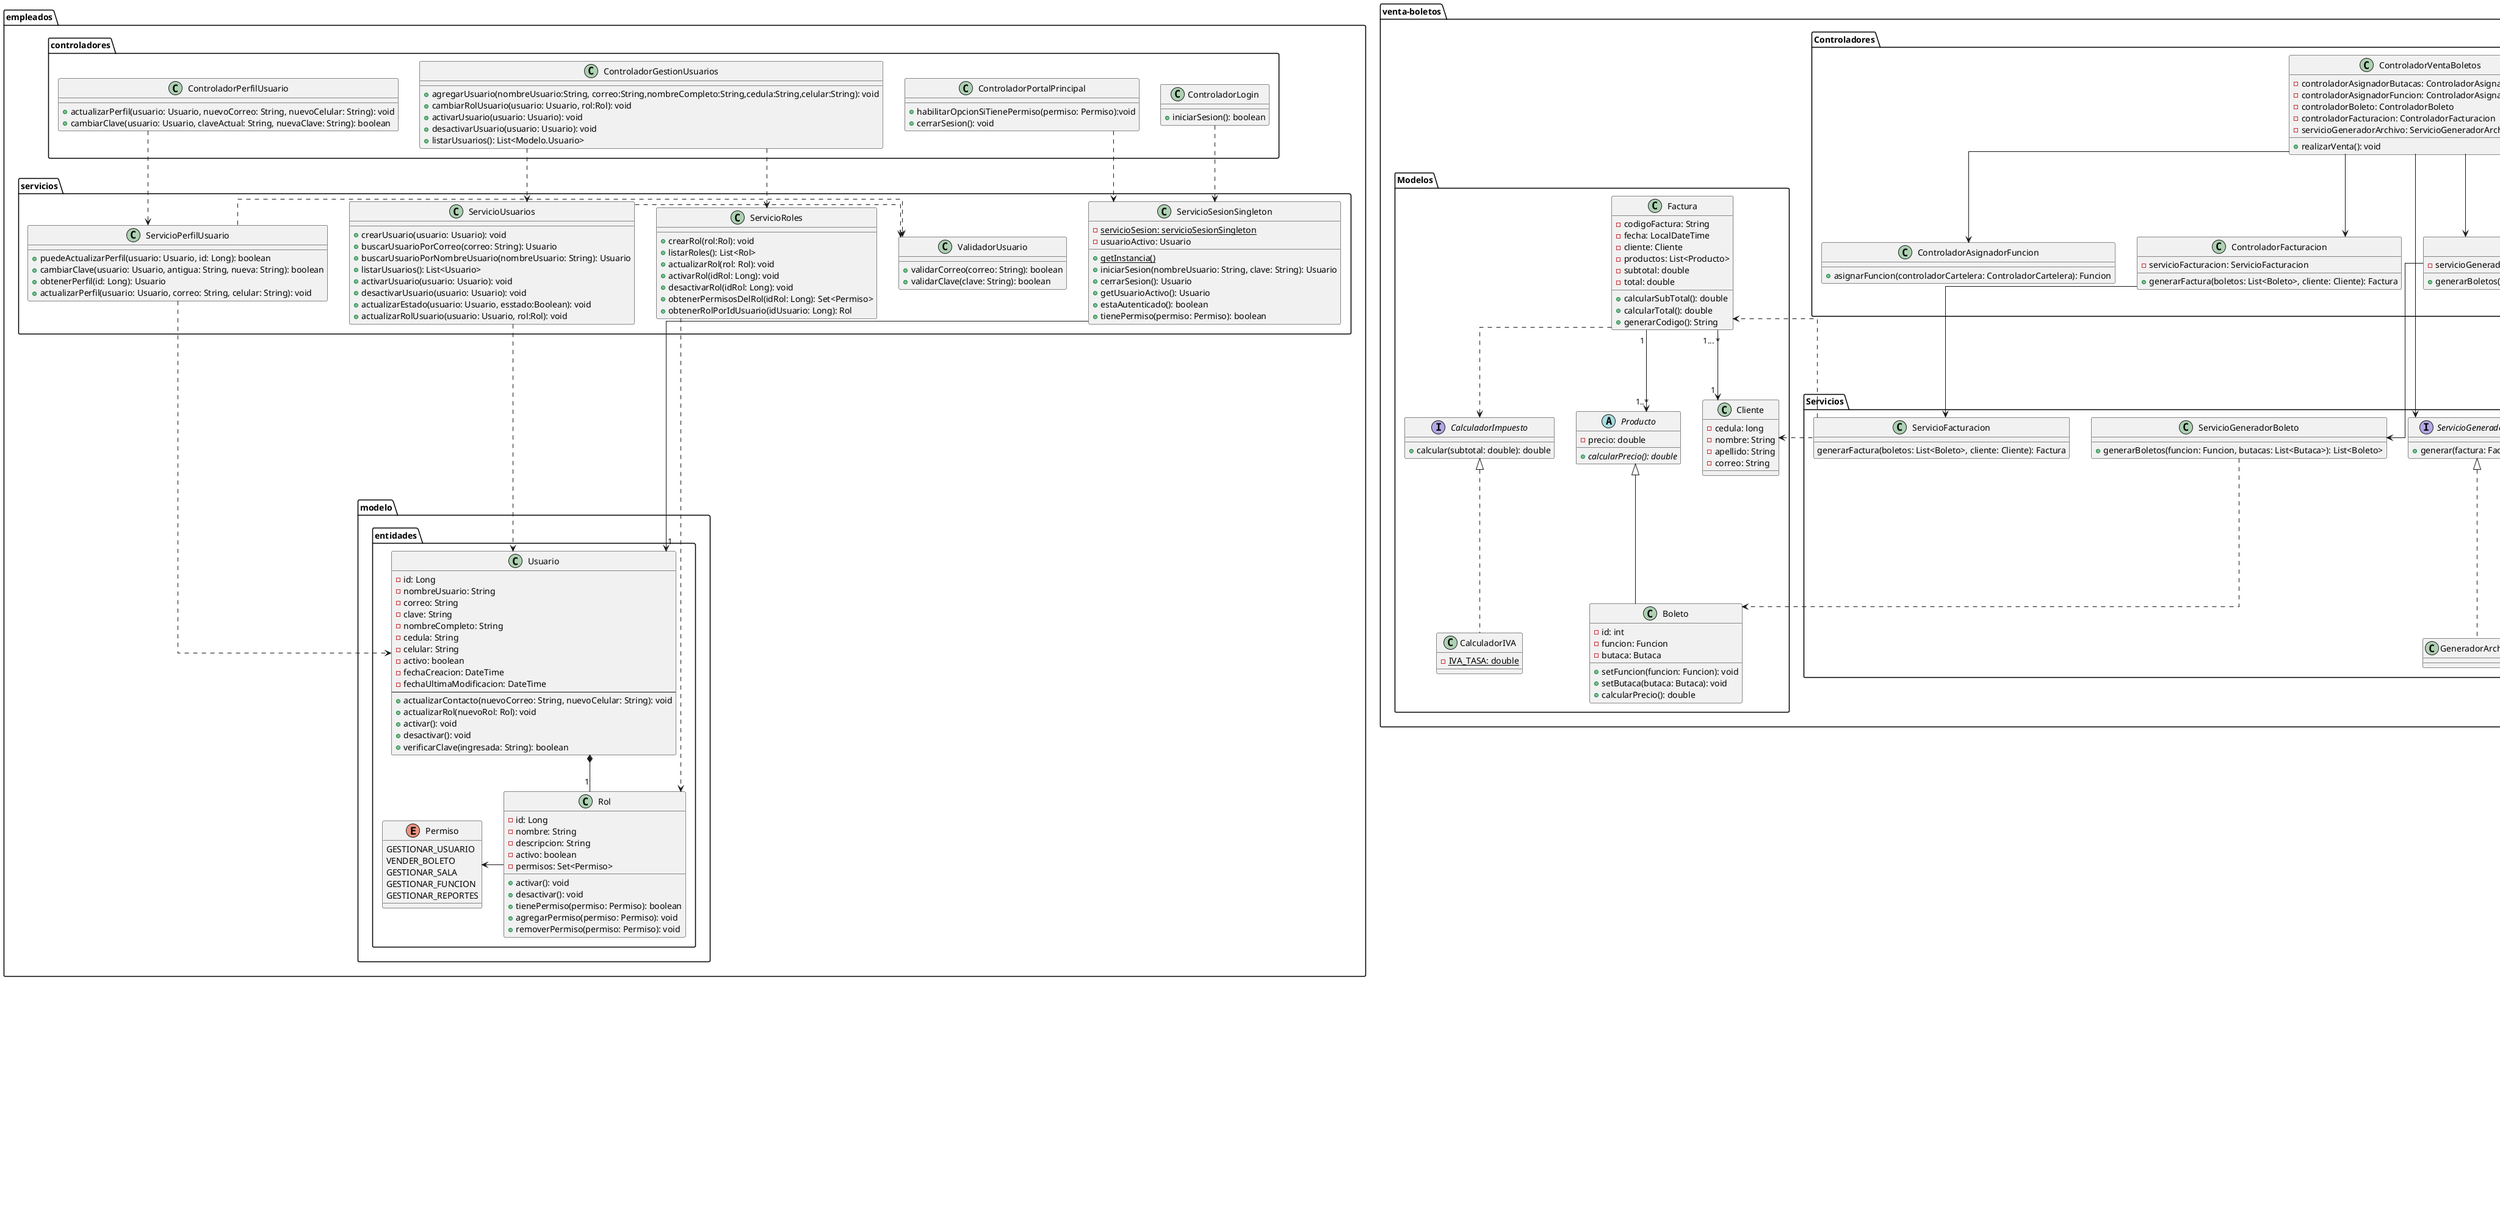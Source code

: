 @startuml General_DiagramaDeClases
skinparam linetype ortho

package empleados {
' ============================== MODELO DE DOMINIO ==============================
package modelo {
package entidades{
class Usuario {
  - id: Long
  - nombreUsuario: String
  - correo: String
  - clave: String
  - nombreCompleto: String
  - cedula: String
  - celular: String
  - activo: boolean
  - fechaCreacion: DateTime
  - fechaUltimaModificacion: DateTime
  --
  + actualizarContacto(nuevoCorreo: String, nuevoCelular: String): void
  + actualizarRol(nuevoRol: Rol): void
  + activar(): void
  + desactivar(): void
  + verificarClave(ingresada: String): boolean
}

class Rol {
  - id: Long
  - nombre: String
  - descripcion: String
  - activo: boolean
  - permisos: Set<Permiso>

  + activar(): void
  + desactivar(): void
  + tienePermiso(permiso: Permiso): boolean
  + agregarPermiso(permiso: Permiso): void
  + removerPermiso(permiso: Permiso): void

}


 enum Permiso {
    GESTIONAR_USUARIO
    VENDER_BOLETO
    GESTIONAR_SALA
    GESTIONAR_FUNCION
    GESTIONAR_REPORTES
}
Permiso<- Rol
}

}

Usuario  *-- "1" Rol

' ============================== SERVICIOS / CONTROLADORES ==============================

package servicios{



 class ValidadorUsuario {
   + validarCorreo(correo: String): boolean
   + validarClave(clave: String): boolean
 }

class ServicioSesionSingleton {
  - {static} servicioSesion: servicioSesionSingleton
  - usuarioActivo: Usuario
  + {static} getInstancia()
  + iniciarSesion(nombreUsuario: String, clave: String): Usuario
  + cerrarSesion(): Usuario
  + getUsuarioActivo(): Usuario
  + estaAutenticado(): boolean
  + tienePermiso(permiso: Permiso): boolean

}



class ServicioUsuarios {
  + crearUsuario(usuario: Usuario): void
  + buscarUsuarioPorCorreo(correo: String): Usuario
  + buscarUsuarioPorNombreUsuario(nombreUsuario: String): Usuario
  + listarUsuarios(): List<Usuario>
  + activarUsuario(usuario: Usuario): void
  + desactivarUsuario(usuario: Usuario): void
  + actualizarEstado(usuario: Usuario, esstado:Boolean): void
  + actualizarRolUsuario(usuario: Usuario, rol:Rol): void

}

class ServicioPerfilUsuario {
  + puedeActualizarPerfil(usuario: Usuario, id: Long): boolean
  + cambiarClave(usuario: Usuario, antigua: String, nueva: String): boolean
  + obtenerPerfil(id: Long): Usuario
  + actualizarPerfil(usuario: Usuario, correo: String, celular: String): void
}


class ServicioRoles {
  + crearRol(rol:Rol): void
  + listarRoles(): List<Rol>
  + actualizarRol(rol: Rol): void
  + activarRol(idRol: Long): void
  + desactivarRol(idRol: Long): void
  + obtenerPermisosDelRol(idRol: Long): Set<Permiso>
'  + asignarPermisoARol(Long, permiso: Permiso): void
'  + eliminarPermisoDelRol(idRol: Long, permiso: Permiso): void
'  + obtenerRolesConPermiso(permiso: Permiso): List<Rol>
  + obtenerRolPorIdUsuario(idUsuario: Long): Rol

}

' Relaciones

}

' ============================== RELACIONES DE DEPENDENCIA NECESARIAS ==============================


ServicioUsuarios .> ValidadorUsuario
ServicioPerfilUsuario .> ValidadorUsuario

ServicioPerfilUsuario .> Usuario
ServicioUsuarios ..> Usuario

' Sesión
ServicioSesionSingleton ---> "1" Usuario
ServicioRoles ...> Rol





package controladores {

' ================================
' ControladorGestionUsuarios
' ================================
class ControladorGestionUsuarios {
  + agregarUsuario(nombreUsuario:String, correo:String,nombreCompleto:String,cedula:String,celular:String): void
  + cambiarRolUsuario(usuario: Usuario, rol:Rol): void
  + activarUsuario(usuario: Usuario): void
  + desactivarUsuario(usuario: Usuario): void
  + listarUsuarios(): List<Modelo.Usuario>
}

' ================================
' ControladorLogin
' ================================
class ControladorLogin {
  + iniciarSesion(): boolean
}

' ================================
' ControladorPortalPrincipal
' ================================
class ControladorPortalPrincipal {
  + habilitarOpcionSiTienePermiso(permiso: Permiso):void
  + cerrarSesion(): void
}


  class ControladorPerfilUsuario {
    + actualizarPerfil(usuario: Usuario, nuevoCorreo: String, nuevoCelular: String): void
    + cambiarClave(usuario: Usuario, claveActual: String, nuevaClave: String): boolean
  }


}

' Relaciones
ControladorLogin .> ServicioSesionSingleton
ControladorPortalPrincipal .> ServicioSesionSingleton
ControladorGestionUsuarios .> ServicioUsuarios
ControladorGestionUsuarios .> ServicioRoles
ControladorPerfilUsuario ..> ServicioPerfilUsuario




}

package peliculas {

}

package salas {
package modelos {
    enum EstadoSala {
        DISPONIBLE
        MANTENIMIENTO
    }

    enum TipoSala {
        NORMAL
        VIP
    }

    enum EstadoButaca {
        DISPONIBLE
        RESERVADA
        OCUPADA
        INHABILITADA
    }

    class Sala {
        - id: int
        - nombre: String
        - capacidad: int
        - mapaDeButacas: List<Butaca>
        - estado: EstadoSala
        - tipo: TipoSala
        + getInfoSala(): String
        + setInfoSala(nombre: String, capacidad: int, tipo: TipoSala): void
    }

    class Butaca {
        - id: int
        - estado: EstadoButaca
        - numeroColumna: String
        - fila: String
        + getInfoButaca(): String
        + setInfoButaca(numero: String, fila: String): void
    }
}

package servicios {
    class ServicioSalas {
        + crearSala(sala: Sala): void
        + eliminarSala(id: int): void
        + listarSalas(): List<Sala>
        + actualizarSala(sala: Sala): void
        + buscarSalaPorId(id: int): Sala
    }

    class ServicioButacas {
        + crearButaca(butaca: Butaca): void
        + eliminarButaca(id: int): void
        + listarButacas(sala: Sala): List<Butaca>
        + reservarButaca(id: int): void
        + cancelarReserva(id: int): void
    }
}

package Controladores {
    class ControladorSalas {
        - Salas: List<Sala>
        + crearSala()
        + eliminarSala()
        + listarSalas()
    }

    class ControladorButacas {
        - Butacas: List<Butaca>
        + crearButaca()
        + eliminarButaca()
        + listarButacas()
    }

    class ControladorDeConsultaSalas {
        - Salas: List<Sala>
        + consultarSalasDisponibles(): List<Sala>
        + consultarMapaDeButacas(sala: Sala): List<Butaca>
    }
}

' Relaciones de controladores a servicios
ControladorSalas ..> ServicioSalas
ControladorButacas ..> ServicioButacas
ControladorDeConsultaSalas ..> ServicioSalas
ControladorDeConsultaSalas ..> ServicioButacas

' Relaciones de servicios a modelos
ServicioSalas ..> Sala
ServicioButacas ..> Butaca

' Relaciones existentes
ControladorSalas --> Sala
': gestiona
ControladorButacas --> Butaca
': gestiona
ControladorDeConsultaSalas --> Sala
' : consulta
ControladorDeConsultaSalas --> Butaca
': consulta

Sala --> EstadoSala
': tiene estado
Sala --> TipoSala
': tiene tipo
Sala --> "1..*" Butaca
': mapaDeButacas

Butaca --> EstadoButaca
': tiene estado
}

package venta-boletos {
    ' ------------------ CONTROLADORES ------------------
package Controladores {

    class ControladorVentaBoletos {
        - controladorAsignadorButacas: ControladorAsignadorButacas
        - controladorAsignadorFuncion: ControladorAsignadorFuncion
        - controladorBoleto: ControladorBoleto
        - controladorFacturacion: ControladorFacturacion
        - servicioGeneradorArchivo: ServicioGeneradorArchivo
        '- controladorPeliculaYFunciones: ControladorAsignadorFuncion
        '- controladorSalas: ControladorSalas
        + realizarVenta(): void
    }

    class ControladorAsignadorFuncion {
        + asignarFuncion(controladorCartelera: ControladorCartelera): Funcion
    }

    class ControladorAsignadorButacas {
        - butacasOcupadas: List<Butaca>
        + asignarButacas(controladorDeConsultaSalas: ControladorDeConsultaSalas, funcion: Funcion, butacasOcupadas: Map): List<Butaca>
    }

    class ControladorBoleto {
        - servicioGeneradorBoleto: ServicioGeneradorBoleto
        + generarBoletos(funcion: Funcion, butacas: List<Butaca>): List<Boleto>
    }

    class ControladorFacturacion {
        - servicioFacturacion: ServicioFacturacion
        + generarFactura(boletos: List<Boleto>, cliente: Cliente): Factura
    }

    ''class ControladorGeneradorArchivo {
    ''    + generarArchivo(factura: Factura, servicioGeneradorArchivo: ServicioGeneradorArchivo): void
    ''}

    class ControladorEnvios {
        - asunto: String
        - cuerpo: String
        + especificarAsunto(asunto: String): void
        + especificarCuerpo(cuerpo: String): void
        + enviar(correo: String, adjunto: PDF): void
    }
}

' ------------------ SERVICIOS ------------------
package Servicios{
    interface ServicioEnvio {
        + enviarCorreo(correo: String, asunto: String, cuerpo: String, adjunto: PDF): void
    }

    class ServicioCorreo {
    }

    class ServicioFacturacion {
        generarFactura(boletos: List<Boleto>, cliente: Cliente): Factura
    }

    class ServicioGeneradorBoleto{
        + generarBoletos(funcion: Funcion, butacas: List<Butaca>): List<Boleto>
    }

    interface ServicioGeneradorArchivo {
        + generar(factura: Factura): void
    }

    class GeneradorArchivoPDF {
        '+ generar(factura: Factura): void
    }
}

' ------------------ MODELOS ------------------
package Modelos {

    abstract class Producto {
        - precio: double
        + {abstract} calcularPrecio(): double
    }

    class Boleto {
        - id: int
        - funcion: Funcion
        - butaca: Butaca
        + setFuncion(funcion: Funcion): void
        + setButaca(butaca: Butaca): void
        + calcularPrecio(): double
    }

    class Factura {
        - codigoFactura: String
        - fecha: LocalDateTime
        - cliente: Cliente
        - productos: List<Producto>
        - subtotal: double
        - total: double
        + calcularSubTotal(): double
        + calcularTotal(): double
        + generarCodigo(): String
    }

    interface CalculadorImpuesto {
        + calcular(subtotal: double): double
    }

    class CalculadorIVA {
        - {static} IVA_TASA: double
        '+ calcular(subtotal: double): double
    }

    class Cliente {
        - cedula: long
        - nombre: String
        - apellido: String
        - correo: String
    }
}


' ------------------ RELACIONES ------------------
GeneradorArchivoPDF ..up|> ServicioGeneradorArchivo

''ControladorGeneradorArchivo ..> ServicioGeneradorArchivo

ControladorVentaBoletos --> ControladorAsignadorFuncion
ControladorVentaBoletos --> ControladorAsignadorButacas
ControladorVentaBoletos --> ControladorBoleto
ControladorVentaBoletos --> ControladorFacturacion

ControladorVentaBoletos --> ServicioGeneradorArchivo
''ControladorVentaBoletos ..>ControladorGeneradorArchivo
ControladorVentaBoletos ..> ControladorEnvios

ControladorBoleto --> ServicioGeneradorBoleto
''ControladorBoleto ..> ServicioGeneradorBoleto

ServicioGeneradorBoleto ..> Boleto

ControladorFacturacion --> ServicioFacturacion
''ControladorFacturacion ..> ServicioFacturacion

ServicioFacturacion ..> Factura
ServicioFacturacion ..left> Cliente

Boleto --up|> Producto

Factura "1" --> "1..*" Producto
Factura "1... *"--> "1" Cliente
Factura ..> CalculadorImpuesto

CalculadorIVA ..up|> CalculadorImpuesto

ControladorEnvios ..> ServicioEnvio

ServicioCorreo ..up|> ServicioEnvio

}


' ============================== RELACIONES GENERALES ==============================
ControladorAsignadorButacas ..> ControladorDeConsultaSalas
@enduml@startuml General_DiagramaDeClases
       skinparam linetype ortho

       package empleados {
       ' ============================== MODELO DE DOMINIO ==============================
       package modelo {
       package entidades{
       class Usuario {
         - id: Long
         - nombreUsuario: String
         - correo: String
         - clave: String
         - nombreCompleto: String
         - cedula: String
         - celular: String
         - activo: boolean
         - fechaCreacion: DateTime
         - fechaUltimaModificacion: DateTime
         --
         + actualizarContacto(nuevoCorreo: String, nuevoCelular: String): void
         + actualizarRol(nuevoRol: Rol): void
         + activar(): void
         + desactivar(): void
         + verificarClave(ingresada: String): boolean
       }

       class Rol {
         - id: Long
         - nombre: String
         - descripcion: String
         - activo: boolean
         - permisos: Set<Permiso>

         + activar(): void
         + desactivar(): void
         + tienePermiso(permiso: Permiso): boolean
         + agregarPermiso(permiso: Permiso): void
         + removerPermiso(permiso: Permiso): void

       }


        enum Permiso {
           GESTIONAR_USUARIO
           VENDER_BOLETO
           GESTIONAR_SALA
           GESTIONAR_FUNCION
           GESTIONAR_REPORTES
       }
       }

       }

       Usuario  *-- "1" Rol

       ' ============================== SERVICIOS / CONTROLADORES ==============================

       package servicios{



        class ValidadorUsuario {
          + validarCorreo(correo: String): boolean
          + validarClave(clave: String): boolean
        }

       class ServicioSesionSingleton {
         - {static} servicioSesion: servicioSesionSingleton
         - usuarioActivo: Usuario
         + {static} getInstancia()
         + iniciarSesion(nombreUsuario: String, clave: String): Usuario
         + cerrarSesion(): Usuario
         + getUsuarioActivo(): Usuario
         + estaAutenticado(): boolean
         + tienePermiso(permiso: Permiso): boolean

       }



       class ServicioUsuarios {
         + crearUsuario(usuario: Usuario): void
         + buscarUsuarioPorCorreo(correo: String): Usuario
         + buscarUsuarioPorNombreUsuario(nombreUsuario: String): Usuario
         + listarUsuarios(): List<Usuario>
         + activarUsuario(usuario: Usuario): void
         + desactivarUsuario(usuario: Usuario): void
         + actualizarEstado(usuario: Usuario, esstado:Boolean): void
         + actualizarRolUsuario(usuario: Usuario, rol:Rol): void

       }

       class ServicioPerfilUsuario {
         + puedeActualizarPerfil(usuario: Usuario, id: Long): boolean
         + cambiarClave(usuario: Usuario, antigua: String, nueva: String): boolean
         + obtenerPerfil(id: Long): Usuario
         + actualizarPerfil(usuario: Usuario, correo: String, celular: String): void
       }


       class ServicioRoles {
         + crearRol(rol:Rol): void
         + listarRoles(): List<Rol>
         + actualizarRol(rol: Rol): void
         + activarRol(idRol: Long): void
         + desactivarRol(idRol: Long): void
         + obtenerPermisosDelRol(idRol: Long): Set<Permiso>
       '  + asignarPermisoARol(Long, permiso: Permiso): void
       '  + eliminarPermisoDelRol(idRol: Long, permiso: Permiso): void
       '  + obtenerRolesConPermiso(permiso: Permiso): List<Rol>
         + obtenerRolPorIdUsuario(idUsuario: Long): Rol

       }

       ' Relaciones

       }

       ' ============================== RELACIONES DE DEPENDENCIA NECESARIAS ==============================


       ServicioUsuarios .> ValidadorUsuario
       ServicioPerfilUsuario .> ValidadorUsuario

       ServicioPerfilUsuario .> Usuario
       ServicioUsuarios ..> Usuario

       ' Sesión
       ServicioSesionSingleton ---> Usuario
       ServicioRoles ...> Rol





       package controladores {

       ' ================================
       ' ControladorGestionUsuarios
       ' ================================
       class ControladorGestionUsuarios {
         + agregarUsuario(nombreUsuario:String, correo:String,nombreCompleto:String,cedula:String,celular:String): void
         + cambiarRolUsuario(usuario: Usuario, rol:Rol): void
         + activarUsuario(usuario: Usuario): void
         + desactivarUsuario(usuario: Usuario): void
         + listarUsuarios(): List<Modelo.Usuario>
       }

       ' ================================
       ' ControladorLogin
       ' ================================
       class ControladorLogin {
         + iniciarSesion(): boolean
       }

       ' ================================
       ' ControladorPortalPrincipal
       ' ================================
       class ControladorPortalPrincipal {
         + habilitarOpcionSiTienePermiso(permiso: Permiso):void
         + cerrarSesion(): void
       }


         class ControladorPerfilUsuario {
           + actualizarPerfil(usuario: Usuario, nuevoCorreo: String, nuevoCelular: String): void
           + cambiarClave(usuario: Usuario, claveActual: String, nuevaClave: String): boolean
         }


       }

       ' Relaciones
       ControladorLogin .> ServicioSesionSingleton
       ControladorPortalPrincipal .> ServicioSesionSingleton
       ControladorGestionUsuarios .> ServicioUsuarios
       ControladorGestionUsuarios .> ServicioRoles
       ControladorPerfilUsuario ..> ServicioPerfilUsuario




       }

       package peliculas {

       }

       package salas {
       package modelos {
           enum EstadoSala {
               DISPONIBLE
               MANTENIMIENTO
           }

           enum TipoSala {
               NORMAL
               VIP
           }

           enum EstadoButaca {
               DISPONIBLE
               RESERVADA
               OCUPADA
               INHABILITADA
           }

           class Sala {
               - id: int
               - nombre: String
               - capacidad: String [fila][numeroColumna]
               - mapaDeButacas: List<Butaca>
               - estado: EstadoSala
               - tipo: TipoSala
               + getInfoSala(): String
               + setInfoSala(nombre: String, capacidad: int, tipo: TipoSala): void
           }

           class Butaca {
               - id: int
               - estado: EstadoButaca
               - numeroColumna: String
               - fila: String
               + getInfoButaca(): String
               + setInfoButaca(numero: String, fila: String): void
           }
       }

       package servicios {
           class ServicioSalas {
               + crearSala(sala: Sala): void
               + eliminarSala(id: int): void
               + listarSalas(): List<Sala>
               + actualizarSala(sala: Sala): void
               + buscarSalaPorId(id: int): Sala
           }

           class ServicioButacas {
               + crearButaca(butaca: Butaca): void
               + eliminarButaca(id: int): void
               + listarButacas(sala: Sala): List<Butaca>
               + reservarButaca(id: int): void
               + cancelarReserva(id: int): void
           }
       }

       package Controladores {
           class ControladorSalas {
               - Salas: List<Sala>
               + crearSala()
               + eliminarSala()
               + listarSalas()
           }

           class ControladorButacas {
               - Butacas: List<Butaca>
               + crearButaca()
               + eliminarButaca()
               + listarButacas()
           }

           class ControladorDeConsultaSalas {
               - Salas: List<Sala>
               + consultarSalasDisponibles(): List<Sala>
               + consultarMapaDeButacas(sala: Sala): List<Butaca>
           }
       }

       ' Relaciones de controladores a servicios
       ControladorSalas ..> ServicioSalas
       ControladorButacas ..> ServicioButacas
       ControladorDeConsultaSalas ..> ServicioSalas
       ControladorDeConsultaSalas ..> ServicioButacas

       ' Relaciones de servicios a modelos
       ServicioSalas ..> Sala
       ServicioButacas ..> Butaca

       ' Relaciones existentes
       ControladorSalas --> Sala
'       : gestiona
       ControladorButacas --> Butaca
'       : gestiona
       ControladorDeConsultaSalas --> Sala
'       : consulta
       ControladorDeConsultaSalas --> Butaca
'       : consulta

       Sala --> EstadoSala
'       : tiene estado
       Sala --> TipoSala
'       : tiene tipo
       Sala --> "1..*" Butaca
'       : mapaDeButacas

       Butaca --> EstadoButaca
'       : tiene estado
       }

       package venta-boletos {
           ' ------------------ CONTROLADORES ------------------
       package Controladores {

           class ControladorVentaBoletos {
               - controladorAsignadorButacas: ControladorAsignadorButacas
               - controladorAsignadorFuncion: ControladorAsignadorFuncion
               - controladorBoleto: ControladorBoleto
               - controladorFacturacion: ControladorFacturacion
               - servicioGeneradorArchivo: ServicioGeneradorArchivo
               '- controladorPeliculaYFunciones: ControladorAsignadorFuncion
               '- controladorSalas: ControladorSalas
               + realizarVenta(): void
           }

           class ControladorAsignadorFuncion {
               + asignarFuncion(controladorCartelera: ControladorCartelera): Funcion
           }

           class ControladorAsignadorButacas {
               - butacasOcupadas: List<Butaca>
               + asignarButacas(controladorDeConsultaSalas: ControladorDeConsultaSalas, funcion: Funcion, butacasOcupadas: Map): List<Butaca>
           }

           class ControladorBoleto {
               - servicioGeneradorBoleto: ServicioGeneradorBoleto
               + generarBoletos(funcion: Funcion, butacas: List<Butaca>): List<Boleto>
           }

           class ControladorFacturacion {
               - servicioFacturacion: ServicioFacturacion
               + generarFactura(boletos: List<Boleto>, cliente: Cliente): Factura
           }

           ''class ControladorGeneradorArchivo {
           ''    + generarArchivo(factura: Factura, servicioGeneradorArchivo: ServicioGeneradorArchivo): void
           ''}

           class ControladorEnvios {
               - asunto: String
               - cuerpo: String
               + especificarAsunto(asunto: String): void
               + especificarCuerpo(cuerpo: String): void
               + enviar(correo: String, adjunto: PDF): void
           }
       }

       ' ------------------ SERVICIOS ------------------
       package Servicios{
           interface ServicioEnvio {
               + enviarCorreo(correo: String, asunto: String, cuerpo: String, adjunto: PDF): void
           }

           class ServicioCorreo {
           }

           class ServicioFacturacion {
               generarFactura(boletos: List<Boleto>, cliente: Cliente): Factura
           }

           class ServicioGeneradorBoleto{
               + generarBoletos(funcion: Funcion, butacas: List<Butaca>): List<Boleto>
           }

           interface ServicioGeneradorArchivo {
               + generar(factura: Factura): void
           }

           class GeneradorArchivoPDF {
               '+ generar(factura: Factura): void
           }
       }

       ' ------------------ MODELOS ------------------
       package Modelos {

           abstract class Producto {
               - precio: double
               + {abstract} calcularPrecio(): double
           }

           class Boleto {
               - id: int
               - funcion: Funcion
               - butaca: Butaca
               + setFuncion(funcion: Funcion): void
               + setButaca(butaca: Butaca): void
               + calcularPrecio(): double
           }

           class Factura {
               - codigoFactura: String
               - fecha: LocalDateTime
               - cliente: Cliente
               - productos: List<Producto>
               - subtotal: double
               - total: double
               + calcularSubTotal(): double
               + calcularTotal(): double
               + generarCodigo(): String
           }

           interface CalculadorImpuesto {
               + calcular(subtotal: double): double
           }

           class CalculadorIVA {
               - {static} IVA_TASA: double
               '+ calcular(subtotal: double): double
           }

           class Cliente {
               - cedula: long
               - nombre: String
               - apellido: String
               - correo: String
           }
       }


       ' ------------------ RELACIONES ------------------
       GeneradorArchivoPDF ..up|> ServicioGeneradorArchivo

       ''ControladorGeneradorArchivo ..> ServicioGeneradorArchivo

       ControladorVentaBoletos --> ControladorAsignadorFuncion
       ControladorVentaBoletos --> ControladorAsignadorButacas
       ControladorVentaBoletos --> ControladorBoleto
       ControladorVentaBoletos --> ControladorFacturacion

       ControladorVentaBoletos --> ServicioGeneradorArchivo
       ''ControladorVentaBoletos ..>ControladorGeneradorArchivo
       ControladorVentaBoletos ..> ControladorEnvios

       ControladorBoleto --> ServicioGeneradorBoleto
       ''ControladorBoleto ..> ServicioGeneradorBoleto

       ServicioGeneradorBoleto ..> Boleto

       ControladorFacturacion --> ServicioFacturacion
       ''ControladorFacturacion ..> ServicioFacturacion

       ServicioFacturacion ..> Factura
       ServicioFacturacion ..left> Cliente

       Boleto --up|> Producto

       Factura "1" --> "1..*" Producto
       Factura "1... *"--> "1" Cliente
       Factura ..> CalculadorImpuesto

       CalculadorIVA ..up|> CalculadorImpuesto

       ControladorEnvios ..> ServicioEnvio

       ServicioCorreo ..up|> ServicioEnvio

       }

       package "Reportes"{
        ' ===== MODELO (REPORTES) =====
        package "Modelo" {
        
            class Reporte {
                -int idReporte
                -String tipoReporte
                -Long intervaloEjecucion
                -Date proximaEjecucion
                -String contenido
                -String formato
                -String rutaArchivo
            
                +setFormatoDeContenido()
                +guardarLocalmente(): boolean
                +generar(IGeneradorReporte): void
            }
        
            interface IVentas {
                +obtenertotalVentas()
                +obtenertotalBoletos()
            }
            
        
            class ReporteProgramado {
                -String nombre
                -String tipoReporte
                -FrecuenciaReporte frecuencia
                -Date fechaInicio
                -Date fechaFin
                -Time horaEjecucion
                -boolean activo
                ''-Date ultimaEjecucion
                ''-Date proximaEjecucion
                -String rutaAlmacenamiento
                +programarProximaEjecucion(): void
                +validarConfiguracion(): boolean
            }
        
            enum FrecuenciaReporte  {
                DIARIO
                SEMANAL
                MENSUAL
                ANUAL
                +calcularProximaFecha(fechaBase: Date): Date
            }
            
            class DatosGrafica {
                -label String[]
                -data: double[]
                -metricName: String
            }
            
             interface IGeneradorReporte {
               +generarFormato(reporte: Reporte): String
            }
        
            class GeneradorPDF implements IGeneradorReporte {
               +generarFormato(reporte: Reporte): String
            }
        
            class GeneradorCSV implements IGeneradorReporte {
               +generarFormato(reporte: Reporte): String
            }
            
        
            ServicioFacturacion .up.|> IVentas
            Reporte --> IVentas
            ReporteProgramado -left-> FrecuenciaReporte : tiene
            ReporteProgramado --|> Reporte
            Reporte -left-> IGeneradorReporte
            
            
            }
        
                ' ===== SERVICIOS (REPORTES) =====
                package "Servicios" {
                
                    class ServicioReportes  {
                        - datos: Map<String, Object>
                        +generarReporteVentas(fechaInicio: Date, fechaFin: Date): Reporte
                        +guardarReporteLocalmente(reporte: Reporte, ruta: String): boolean
                        +obtenerDatosVentas(fechaInicio: Date, fechaFin: Date): Map<String, Object>
                    }
                
                    class ServicioProgramacionReportes {
                        +crearReporteProgramado(r: ReporteProgramado): ReporteProgramado
                        +actualizarReporteProgramado(reporteProgramado: ReporteProgramado): boolean
                        +eliminarReporteProgramado(idReporte: int): boolean
                        +listarReportesProgramados(): List<ReporteProgramado>
                        +obtenerReportesPendientes(): List<ReporteProgramado>
                        +ejecutarReporteProgramado(reporteProgramado: ReporteProgramado): boolean
                        +calcularProximaEjecucion(reporteProgramado: ReporteProgramado): Date
                        +verificarReportesPendientes(): void
                    }
                
                    ServicioReportes --> IVentas : obtiene_datos
                    ServicioReportes --> Reporte
                    ServicioProgramacionReportes -right-> ReporteProgramado
                }
                
                
                ' ===== CONTROLADOR (REPORTES) =====
                package "Controlador" {
                
                    class ReportesController {
                        -ReportesView vista
                        -Reporte modelo
                        -ServicioReportes servicio
                        -ServicioProgramacionReportes servicioProgramacion
                        +inicializar(): void
                        +generarReporte(): void
                        +mostrarReporte(): void
                        +exportarReporte(formato: String): void
                        +generarGrafico(): void
                        +programarReporte(): void
                        +editarReporteProgramado(): void
                        +eliminarReporteProgramado(): void
                        +cargarReportesProgramados(): void
                        +ejecutarReportesPendientes(): void
                    }
                
                    ReportesController --> Reporte : usa
                    ReportesController -left-> DatosGrafica: usa
                    ReportesController --> ServicioReportes : usa
                    ReportesController --> ServicioProgramacionReportes : usa
                }
        }

       ' ============================== RELACIONES GENERALES ==============================
       ControladorAsignadorButacas ..> ControladorDeConsultaSalas
       @enduml


' ============================== RELACIONES GENERALES ==============================
ControladorAsignadorButacas ..> ControladorDeConsultaSalas
@enduml
